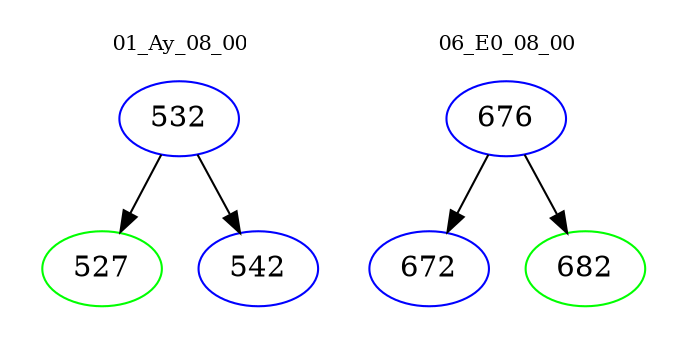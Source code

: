 digraph{
subgraph cluster_0 {
color = white
label = "01_Ay_08_00";
fontsize=10;
T0_532 [label="532", color="blue"]
T0_532 -> T0_527 [color="black"]
T0_527 [label="527", color="green"]
T0_532 -> T0_542 [color="black"]
T0_542 [label="542", color="blue"]
}
subgraph cluster_1 {
color = white
label = "06_E0_08_00";
fontsize=10;
T1_676 [label="676", color="blue"]
T1_676 -> T1_672 [color="black"]
T1_672 [label="672", color="blue"]
T1_676 -> T1_682 [color="black"]
T1_682 [label="682", color="green"]
}
}
